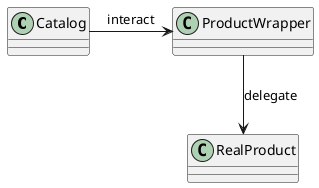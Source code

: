 @startuml

Catalog -right-> ProductWrapper : interact
ProductWrapper -down-> RealProduct : delegate

@enduml